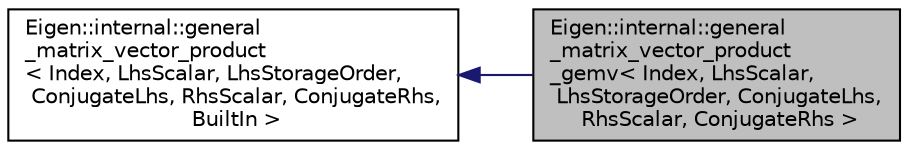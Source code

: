 digraph "Eigen::internal::general_matrix_vector_product_gemv&lt; Index, LhsScalar, LhsStorageOrder, ConjugateLhs, RhsScalar, ConjugateRhs &gt;"
{
  edge [fontname="Helvetica",fontsize="10",labelfontname="Helvetica",labelfontsize="10"];
  node [fontname="Helvetica",fontsize="10",shape=record];
  rankdir="LR";
  Node1 [label="Eigen::internal::general\l_matrix_vector_product\l_gemv\< Index, LhsScalar,\l LhsStorageOrder, ConjugateLhs,\l RhsScalar, ConjugateRhs \>",height=0.2,width=0.4,color="black", fillcolor="grey75", style="filled" fontcolor="black"];
  Node2 -> Node1 [dir="back",color="midnightblue",fontsize="10",style="solid",fontname="Helvetica"];
  Node2 [label="Eigen::internal::general\l_matrix_vector_product\l\< Index, LhsScalar, LhsStorageOrder,\l ConjugateLhs, RhsScalar, ConjugateRhs,\l BuiltIn \>",height=0.2,width=0.4,color="black", fillcolor="white", style="filled",URL="$structEigen_1_1internal_1_1general__matrix__vector__product.html"];
}
